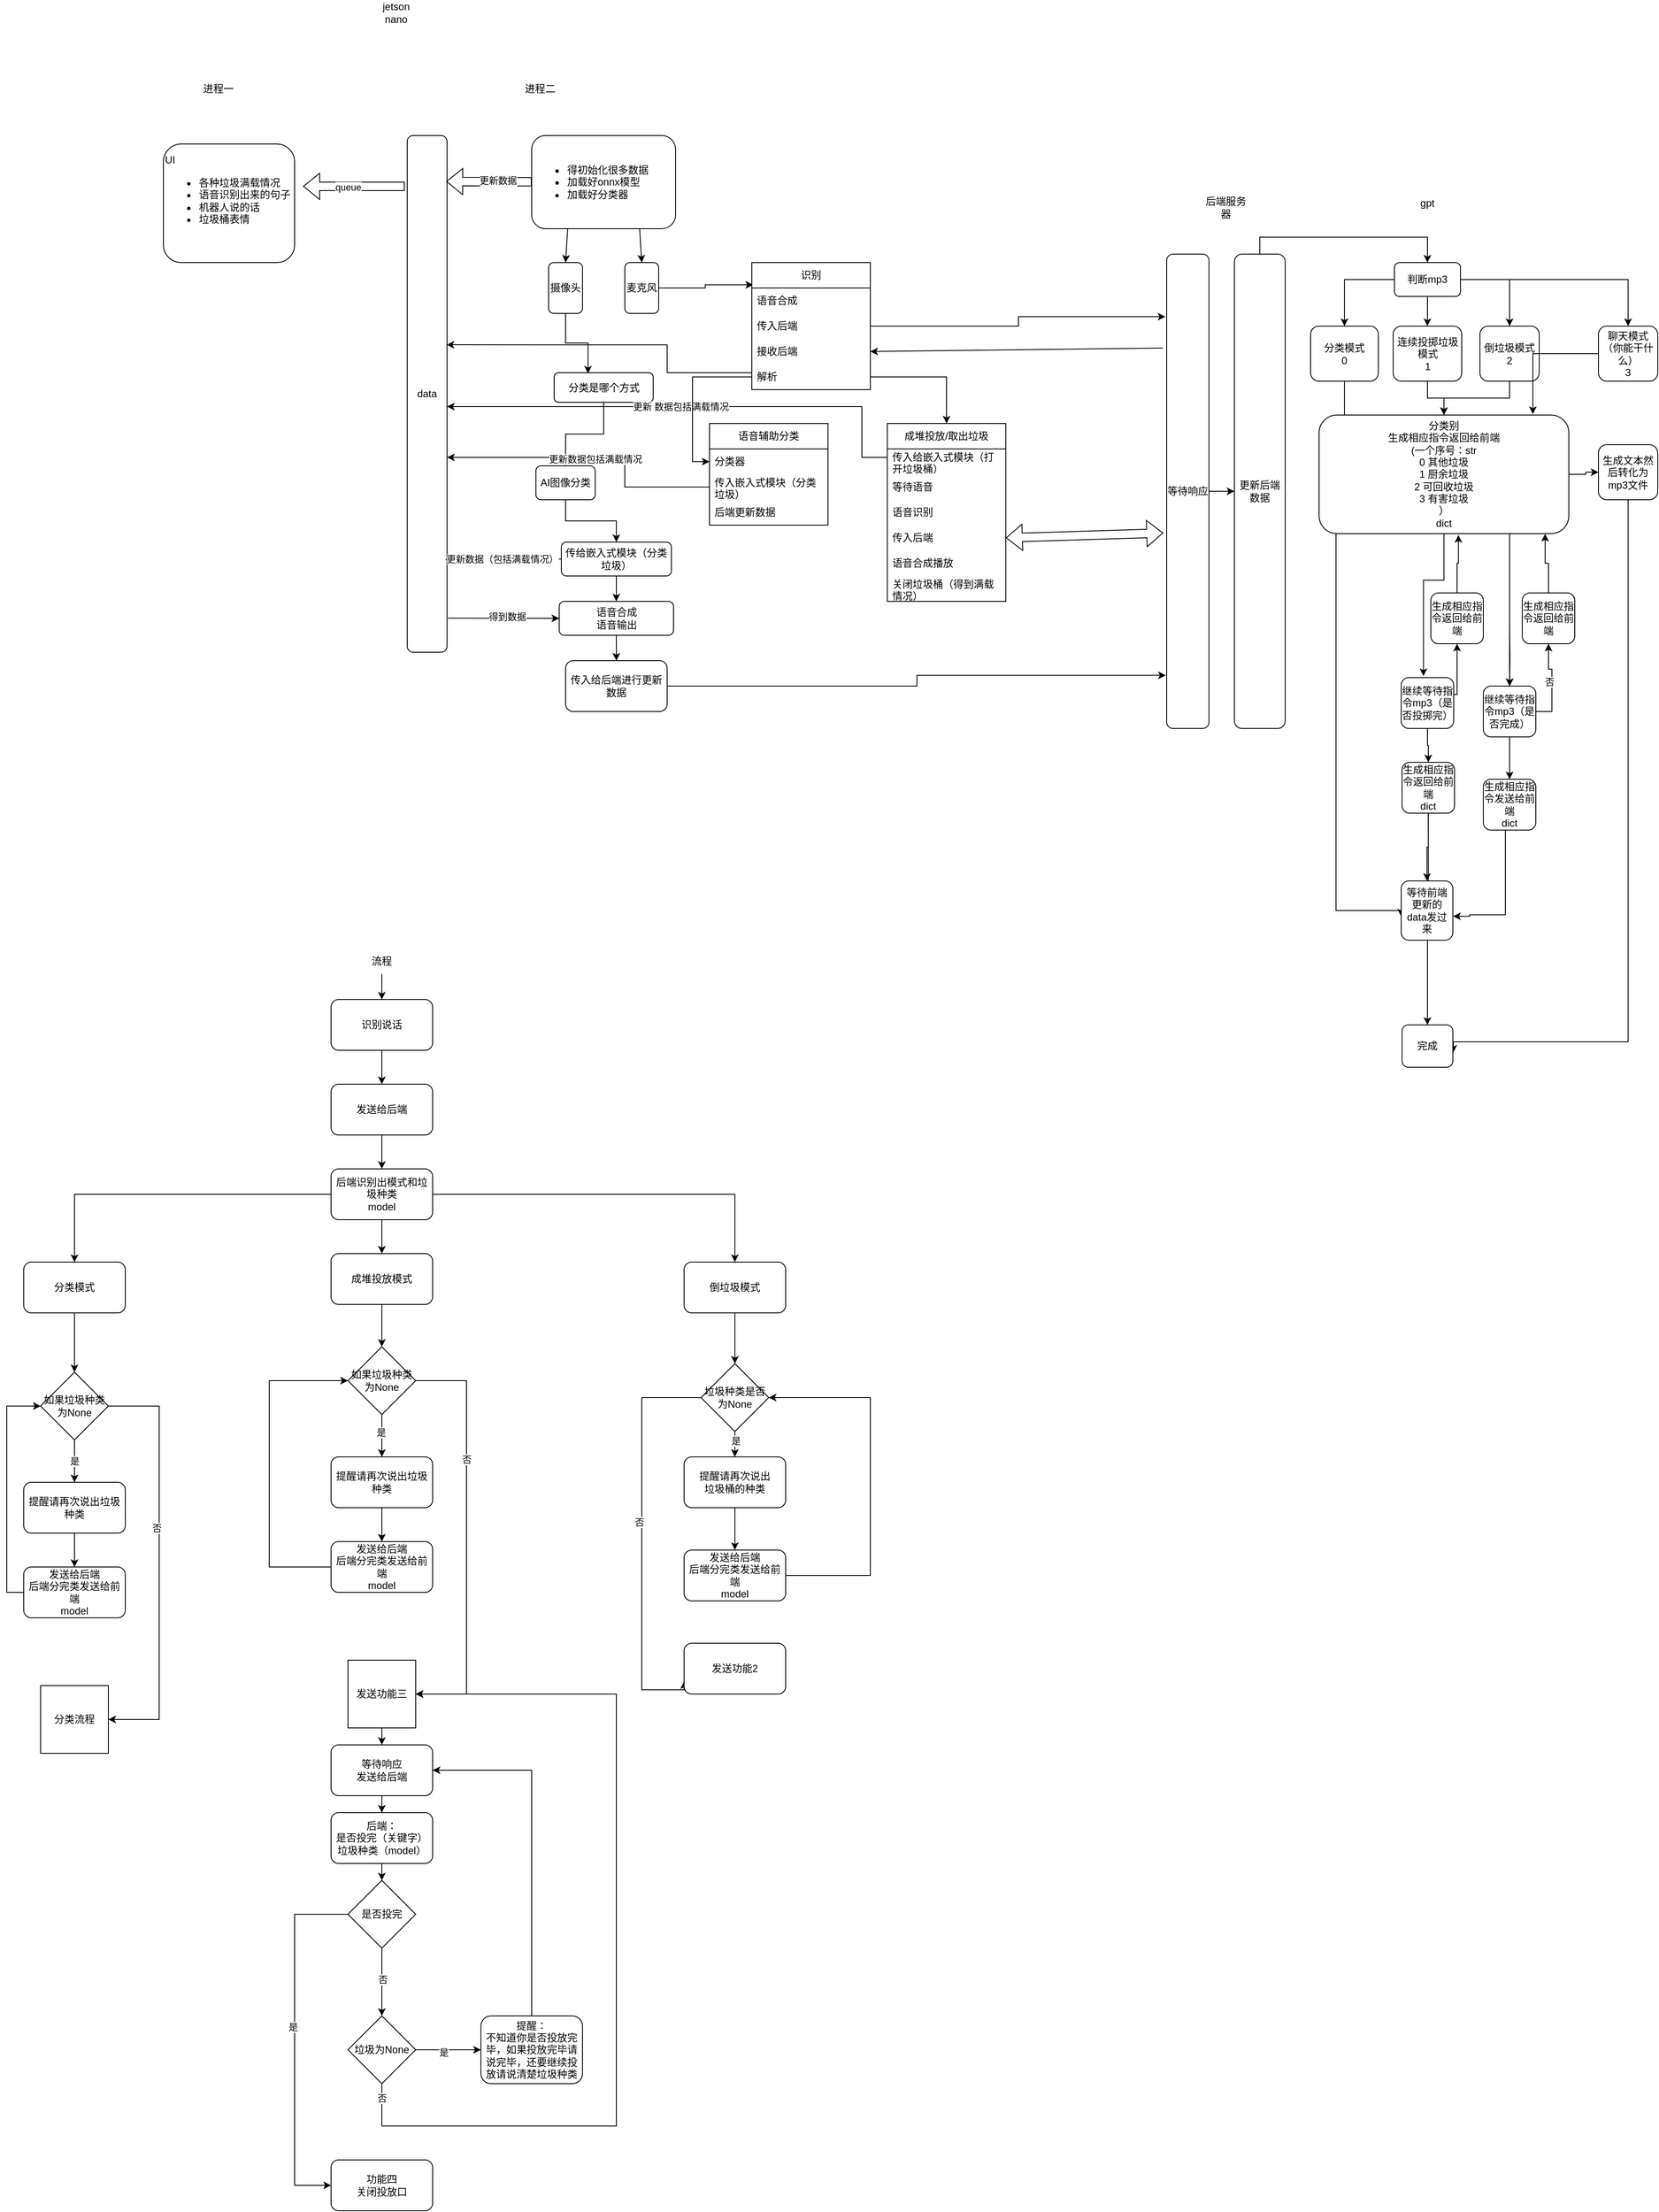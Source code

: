 <mxfile version="21.6.8" type="device">
  <diagram name="第 1 页" id="z0WRBvaNE8rKCtusDMsG">
    <mxGraphModel dx="1948" dy="621" grid="1" gridSize="10" guides="1" tooltips="1" connect="1" arrows="1" fold="1" page="1" pageScale="1" pageWidth="826" pageHeight="1169" math="0" shadow="0">
      <root>
        <mxCell id="0" />
        <mxCell id="1" parent="0" />
        <mxCell id="U0wpTFLzLkp5TlnTxOQX-3" value="进程一" style="text;html=1;strokeColor=none;fillColor=none;align=center;verticalAlign=middle;whiteSpace=wrap;rounded=0;" parent="1" vertex="1">
          <mxGeometry x="140" y="180" width="60" height="30" as="geometry" />
        </mxCell>
        <mxCell id="U0wpTFLzLkp5TlnTxOQX-4" value="进程二" style="text;html=1;strokeColor=none;fillColor=none;align=center;verticalAlign=middle;whiteSpace=wrap;rounded=0;" parent="1" vertex="1">
          <mxGeometry x="520" y="180" width="60" height="30" as="geometry" />
        </mxCell>
        <mxCell id="U0wpTFLzLkp5TlnTxOQX-5" value="UI&lt;br&gt;&lt;ul&gt;&lt;li&gt;各种垃圾满载情况&lt;/li&gt;&lt;li&gt;语音识别出来的句子&lt;/li&gt;&lt;li&gt;机器人说的话&amp;nbsp;&amp;nbsp;&lt;/li&gt;&lt;li&gt;垃圾桶表情&lt;/li&gt;&lt;/ul&gt;&lt;table&gt;&lt;tbody&gt;&lt;tr&gt;&lt;td&gt;&lt;br&gt;&lt;/td&gt;&lt;td&gt;&lt;br&gt;&lt;/td&gt;&lt;/tr&gt;&lt;/tbody&gt;&lt;/table&gt;" style="rounded=1;whiteSpace=wrap;html=1;align=left;" parent="1" vertex="1">
          <mxGeometry x="105" y="260" width="155" height="140" as="geometry" />
        </mxCell>
        <mxCell id="U0wpTFLzLkp5TlnTxOQX-7" value="" style="shape=flexArrow;endArrow=classic;html=1;rounded=0;" parent="1" edge="1">
          <mxGeometry width="50" height="50" relative="1" as="geometry">
            <mxPoint x="390" y="310" as="sourcePoint" />
            <mxPoint x="270" y="310" as="targetPoint" />
          </mxGeometry>
        </mxCell>
        <mxCell id="U0wpTFLzLkp5TlnTxOQX-8" value="queue" style="edgeLabel;html=1;align=center;verticalAlign=middle;resizable=0;points=[];" parent="U0wpTFLzLkp5TlnTxOQX-7" vertex="1" connectable="0">
          <mxGeometry x="0.117" y="1" relative="1" as="geometry">
            <mxPoint as="offset" />
          </mxGeometry>
        </mxCell>
        <mxCell id="U0wpTFLzLkp5TlnTxOQX-64" style="edgeStyle=orthogonalEdgeStyle;rounded=0;orthogonalLoop=1;jettySize=auto;html=1;entryX=0.342;entryY=0.029;entryDx=0;entryDy=0;entryPerimeter=0;" parent="1" source="U0wpTFLzLkp5TlnTxOQX-9" target="U0wpTFLzLkp5TlnTxOQX-63" edge="1">
          <mxGeometry relative="1" as="geometry" />
        </mxCell>
        <mxCell id="U0wpTFLzLkp5TlnTxOQX-9" value="摄像头" style="rounded=1;whiteSpace=wrap;html=1;" parent="1" vertex="1">
          <mxGeometry x="560" y="400" width="40" height="60" as="geometry" />
        </mxCell>
        <mxCell id="U0wpTFLzLkp5TlnTxOQX-46" style="edgeStyle=orthogonalEdgeStyle;rounded=0;orthogonalLoop=1;jettySize=auto;html=1;entryX=0.011;entryY=0.175;entryDx=0;entryDy=0;entryPerimeter=0;" parent="1" source="U0wpTFLzLkp5TlnTxOQX-10" target="U0wpTFLzLkp5TlnTxOQX-50" edge="1">
          <mxGeometry relative="1" as="geometry">
            <mxPoint x="800" y="417.5" as="targetPoint" />
          </mxGeometry>
        </mxCell>
        <mxCell id="U0wpTFLzLkp5TlnTxOQX-10" value="麦克风" style="rounded=1;whiteSpace=wrap;html=1;" parent="1" vertex="1">
          <mxGeometry x="650" y="400" width="40" height="60" as="geometry" />
        </mxCell>
        <mxCell id="U0wpTFLzLkp5TlnTxOQX-11" value="jetson nano" style="text;html=1;strokeColor=none;fillColor=none;align=center;verticalAlign=middle;whiteSpace=wrap;rounded=0;" parent="1" vertex="1">
          <mxGeometry x="350" y="90" width="60" height="30" as="geometry" />
        </mxCell>
        <mxCell id="U0wpTFLzLkp5TlnTxOQX-12" value="&lt;ul&gt;&lt;li&gt;得初始化很多数据&lt;/li&gt;&lt;li&gt;加载好onnx模型&lt;/li&gt;&lt;li style=&quot;&quot;&gt;加载好分类器&lt;/li&gt;&lt;/ul&gt;" style="rounded=1;whiteSpace=wrap;html=1;align=left;" parent="1" vertex="1">
          <mxGeometry x="540" y="250" width="170" height="110" as="geometry" />
        </mxCell>
        <mxCell id="U0wpTFLzLkp5TlnTxOQX-22" style="edgeStyle=orthogonalEdgeStyle;rounded=0;orthogonalLoop=1;jettySize=auto;html=1;entryX=0.5;entryY=0;entryDx=0;entryDy=0;" parent="1" source="U0wpTFLzLkp5TlnTxOQX-13" target="U0wpTFLzLkp5TlnTxOQX-16" edge="1">
          <mxGeometry relative="1" as="geometry" />
        </mxCell>
        <mxCell id="U0wpTFLzLkp5TlnTxOQX-13" value="AI图像分类" style="rounded=1;whiteSpace=wrap;html=1;" parent="1" vertex="1">
          <mxGeometry x="545" y="640" width="70" height="40" as="geometry" />
        </mxCell>
        <mxCell id="U0wpTFLzLkp5TlnTxOQX-14" value="data" style="rounded=1;whiteSpace=wrap;html=1;" parent="1" vertex="1">
          <mxGeometry x="393" y="250" width="47" height="610" as="geometry" />
        </mxCell>
        <mxCell id="U0wpTFLzLkp5TlnTxOQX-24" style="edgeStyle=orthogonalEdgeStyle;rounded=0;orthogonalLoop=1;jettySize=auto;html=1;" parent="1" source="U0wpTFLzLkp5TlnTxOQX-16" target="U0wpTFLzLkp5TlnTxOQX-17" edge="1">
          <mxGeometry relative="1" as="geometry" />
        </mxCell>
        <mxCell id="U0wpTFLzLkp5TlnTxOQX-30" style="edgeStyle=orthogonalEdgeStyle;rounded=0;orthogonalLoop=1;jettySize=auto;html=1;entryX=0.957;entryY=0.821;entryDx=0;entryDy=0;entryPerimeter=0;" parent="1" source="U0wpTFLzLkp5TlnTxOQX-16" target="U0wpTFLzLkp5TlnTxOQX-14" edge="1">
          <mxGeometry relative="1" as="geometry" />
        </mxCell>
        <mxCell id="U0wpTFLzLkp5TlnTxOQX-36" value="更新数据（包括满载情况）" style="edgeLabel;html=1;align=center;verticalAlign=middle;resizable=0;points=[];" parent="U0wpTFLzLkp5TlnTxOQX-30" vertex="1" connectable="0">
          <mxGeometry x="-0.021" y="-2" relative="1" as="geometry">
            <mxPoint x="-1" as="offset" />
          </mxGeometry>
        </mxCell>
        <mxCell id="U0wpTFLzLkp5TlnTxOQX-16" value="传给嵌入式模块（分类垃圾）" style="rounded=1;whiteSpace=wrap;html=1;" parent="1" vertex="1">
          <mxGeometry x="575" y="730" width="130" height="40" as="geometry" />
        </mxCell>
        <mxCell id="U0wpTFLzLkp5TlnTxOQX-25" style="edgeStyle=orthogonalEdgeStyle;rounded=0;orthogonalLoop=1;jettySize=auto;html=1;" parent="1" source="U0wpTFLzLkp5TlnTxOQX-17" target="U0wpTFLzLkp5TlnTxOQX-18" edge="1">
          <mxGeometry relative="1" as="geometry" />
        </mxCell>
        <mxCell id="U0wpTFLzLkp5TlnTxOQX-17" value="语音合成&lt;br&gt;语音输出" style="rounded=1;whiteSpace=wrap;html=1;" parent="1" vertex="1">
          <mxGeometry x="572.5" y="800" width="135" height="40" as="geometry" />
        </mxCell>
        <mxCell id="U0wpTFLzLkp5TlnTxOQX-68" style="edgeStyle=orthogonalEdgeStyle;rounded=0;orthogonalLoop=1;jettySize=auto;html=1;entryX=-0.02;entryY=0.888;entryDx=0;entryDy=0;entryPerimeter=0;" parent="1" source="U0wpTFLzLkp5TlnTxOQX-18" target="U0wpTFLzLkp5TlnTxOQX-27" edge="1">
          <mxGeometry relative="1" as="geometry">
            <mxPoint x="1110" y="890" as="targetPoint" />
          </mxGeometry>
        </mxCell>
        <mxCell id="U0wpTFLzLkp5TlnTxOQX-18" value="传入给后端进行更新数据" style="rounded=1;whiteSpace=wrap;html=1;" parent="1" vertex="1">
          <mxGeometry x="580" y="870" width="120" height="60" as="geometry" />
        </mxCell>
        <mxCell id="U0wpTFLzLkp5TlnTxOQX-19" value="" style="endArrow=classic;html=1;rounded=0;exitX=0.25;exitY=1;exitDx=0;exitDy=0;entryX=0.5;entryY=0;entryDx=0;entryDy=0;" parent="1" source="U0wpTFLzLkp5TlnTxOQX-12" target="U0wpTFLzLkp5TlnTxOQX-9" edge="1">
          <mxGeometry width="50" height="50" relative="1" as="geometry">
            <mxPoint x="550" y="420" as="sourcePoint" />
            <mxPoint x="600" y="370" as="targetPoint" />
          </mxGeometry>
        </mxCell>
        <mxCell id="U0wpTFLzLkp5TlnTxOQX-20" value="" style="endArrow=classic;html=1;rounded=0;exitX=0.75;exitY=1;exitDx=0;exitDy=0;entryX=0.5;entryY=0;entryDx=0;entryDy=0;" parent="1" source="U0wpTFLzLkp5TlnTxOQX-12" target="U0wpTFLzLkp5TlnTxOQX-10" edge="1">
          <mxGeometry width="50" height="50" relative="1" as="geometry">
            <mxPoint x="660" y="410" as="sourcePoint" />
            <mxPoint x="710" y="360" as="targetPoint" />
          </mxGeometry>
        </mxCell>
        <mxCell id="U0wpTFLzLkp5TlnTxOQX-106" style="edgeStyle=orthogonalEdgeStyle;rounded=0;orthogonalLoop=1;jettySize=auto;html=1;entryX=0;entryY=0.5;entryDx=0;entryDy=0;" parent="1" source="U0wpTFLzLkp5TlnTxOQX-27" target="U0wpTFLzLkp5TlnTxOQX-94" edge="1">
          <mxGeometry relative="1" as="geometry" />
        </mxCell>
        <mxCell id="U0wpTFLzLkp5TlnTxOQX-27" value="等待响应" style="rounded=1;whiteSpace=wrap;html=1;" parent="1" vertex="1">
          <mxGeometry x="1290" y="390" width="50" height="560" as="geometry" />
        </mxCell>
        <mxCell id="U0wpTFLzLkp5TlnTxOQX-32" value="" style="endArrow=classic;html=1;rounded=0;exitX=1.021;exitY=0.934;exitDx=0;exitDy=0;exitPerimeter=0;entryX=0;entryY=0.5;entryDx=0;entryDy=0;" parent="1" source="U0wpTFLzLkp5TlnTxOQX-14" target="U0wpTFLzLkp5TlnTxOQX-17" edge="1">
          <mxGeometry width="50" height="50" relative="1" as="geometry">
            <mxPoint x="500" y="860" as="sourcePoint" />
            <mxPoint x="550" y="810" as="targetPoint" />
          </mxGeometry>
        </mxCell>
        <mxCell id="U0wpTFLzLkp5TlnTxOQX-37" value="得到数据" style="edgeLabel;html=1;align=center;verticalAlign=middle;resizable=0;points=[];" parent="U0wpTFLzLkp5TlnTxOQX-32" vertex="1" connectable="0">
          <mxGeometry x="0.065" y="2" relative="1" as="geometry">
            <mxPoint as="offset" />
          </mxGeometry>
        </mxCell>
        <mxCell id="U0wpTFLzLkp5TlnTxOQX-34" value="" style="shape=flexArrow;endArrow=classic;html=1;rounded=0;entryX=0.979;entryY=0.089;entryDx=0;entryDy=0;entryPerimeter=0;" parent="1" source="U0wpTFLzLkp5TlnTxOQX-12" target="U0wpTFLzLkp5TlnTxOQX-14" edge="1">
          <mxGeometry width="50" height="50" relative="1" as="geometry">
            <mxPoint x="500" y="330" as="sourcePoint" />
            <mxPoint x="550" y="280" as="targetPoint" />
          </mxGeometry>
        </mxCell>
        <mxCell id="U0wpTFLzLkp5TlnTxOQX-35" value="更新数据" style="edgeLabel;html=1;align=center;verticalAlign=middle;resizable=0;points=[];" parent="U0wpTFLzLkp5TlnTxOQX-34" vertex="1" connectable="0">
          <mxGeometry x="-0.208" y="-2" relative="1" as="geometry">
            <mxPoint as="offset" />
          </mxGeometry>
        </mxCell>
        <mxCell id="U0wpTFLzLkp5TlnTxOQX-50" value="识别" style="swimlane;fontStyle=0;childLayout=stackLayout;horizontal=1;startSize=30;horizontalStack=0;resizeParent=1;resizeParentMax=0;resizeLast=0;collapsible=1;marginBottom=0;whiteSpace=wrap;html=1;" parent="1" vertex="1">
          <mxGeometry x="800" y="400" width="140" height="150" as="geometry">
            <mxRectangle x="810" y="400" width="60" height="30" as="alternateBounds" />
          </mxGeometry>
        </mxCell>
        <mxCell id="U0wpTFLzLkp5TlnTxOQX-51" value="语音合成" style="text;strokeColor=none;fillColor=none;align=left;verticalAlign=middle;spacingLeft=4;spacingRight=4;overflow=hidden;points=[[0,0.5],[1,0.5]];portConstraint=eastwest;rotatable=0;whiteSpace=wrap;html=1;" parent="U0wpTFLzLkp5TlnTxOQX-50" vertex="1">
          <mxGeometry y="30" width="140" height="30" as="geometry" />
        </mxCell>
        <mxCell id="U0wpTFLzLkp5TlnTxOQX-52" value="传入后端" style="text;strokeColor=none;fillColor=none;align=left;verticalAlign=middle;spacingLeft=4;spacingRight=4;overflow=hidden;points=[[0,0.5],[1,0.5]];portConstraint=eastwest;rotatable=0;whiteSpace=wrap;html=1;" parent="U0wpTFLzLkp5TlnTxOQX-50" vertex="1">
          <mxGeometry y="60" width="140" height="30" as="geometry" />
        </mxCell>
        <mxCell id="U0wpTFLzLkp5TlnTxOQX-58" value="接收后端" style="text;strokeColor=none;fillColor=none;align=left;verticalAlign=middle;spacingLeft=4;spacingRight=4;overflow=hidden;points=[[0,0.5],[1,0.5]];portConstraint=eastwest;rotatable=0;whiteSpace=wrap;html=1;" parent="U0wpTFLzLkp5TlnTxOQX-50" vertex="1">
          <mxGeometry y="90" width="140" height="30" as="geometry" />
        </mxCell>
        <mxCell id="U0wpTFLzLkp5TlnTxOQX-62" value="解析" style="text;strokeColor=none;fillColor=none;align=left;verticalAlign=middle;spacingLeft=4;spacingRight=4;overflow=hidden;points=[[0,0.5],[1,0.5]];portConstraint=eastwest;rotatable=0;whiteSpace=wrap;html=1;" parent="U0wpTFLzLkp5TlnTxOQX-50" vertex="1">
          <mxGeometry y="120" width="140" height="30" as="geometry" />
        </mxCell>
        <mxCell id="U0wpTFLzLkp5TlnTxOQX-65" style="edgeStyle=orthogonalEdgeStyle;rounded=0;orthogonalLoop=1;jettySize=auto;html=1;entryX=0.5;entryY=0;entryDx=0;entryDy=0;" parent="1" source="U0wpTFLzLkp5TlnTxOQX-63" target="U0wpTFLzLkp5TlnTxOQX-13" edge="1">
          <mxGeometry relative="1" as="geometry" />
        </mxCell>
        <mxCell id="U0wpTFLzLkp5TlnTxOQX-63" value="分类是哪个方式" style="rounded=1;whiteSpace=wrap;html=1;" parent="1" vertex="1">
          <mxGeometry x="566.5" y="530" width="117" height="35" as="geometry" />
        </mxCell>
        <mxCell id="U0wpTFLzLkp5TlnTxOQX-67" value="后端服务器" style="text;html=1;strokeColor=none;fillColor=none;align=center;verticalAlign=middle;whiteSpace=wrap;rounded=0;" parent="1" vertex="1">
          <mxGeometry x="1330" y="320" width="60" height="30" as="geometry" />
        </mxCell>
        <mxCell id="U0wpTFLzLkp5TlnTxOQX-69" style="edgeStyle=orthogonalEdgeStyle;rounded=0;orthogonalLoop=1;jettySize=auto;html=1;entryX=-0.03;entryY=0.132;entryDx=0;entryDy=0;entryPerimeter=0;" parent="1" source="U0wpTFLzLkp5TlnTxOQX-52" target="U0wpTFLzLkp5TlnTxOQX-27" edge="1">
          <mxGeometry relative="1" as="geometry" />
        </mxCell>
        <mxCell id="U0wpTFLzLkp5TlnTxOQX-70" value="" style="endArrow=classic;html=1;rounded=0;entryX=1;entryY=0.5;entryDx=0;entryDy=0;exitX=-0.09;exitY=0.198;exitDx=0;exitDy=0;exitPerimeter=0;" parent="1" source="U0wpTFLzLkp5TlnTxOQX-27" target="U0wpTFLzLkp5TlnTxOQX-58" edge="1">
          <mxGeometry width="50" height="50" relative="1" as="geometry">
            <mxPoint x="1170" y="550" as="sourcePoint" />
            <mxPoint x="1220" y="500" as="targetPoint" />
          </mxGeometry>
        </mxCell>
        <mxCell id="U0wpTFLzLkp5TlnTxOQX-71" style="edgeStyle=orthogonalEdgeStyle;rounded=0;orthogonalLoop=1;jettySize=auto;html=1;entryX=0.989;entryY=0.405;entryDx=0;entryDy=0;entryPerimeter=0;" parent="1" source="U0wpTFLzLkp5TlnTxOQX-62" target="U0wpTFLzLkp5TlnTxOQX-14" edge="1">
          <mxGeometry relative="1" as="geometry">
            <Array as="points">
              <mxPoint x="700" y="530" />
              <mxPoint x="700" y="497" />
            </Array>
          </mxGeometry>
        </mxCell>
        <mxCell id="U0wpTFLzLkp5TlnTxOQX-74" value="语音辅助分类" style="swimlane;fontStyle=0;childLayout=stackLayout;horizontal=1;startSize=30;horizontalStack=0;resizeParent=1;resizeParentMax=0;resizeLast=0;collapsible=1;marginBottom=0;whiteSpace=wrap;html=1;" parent="1" vertex="1">
          <mxGeometry x="750" y="590" width="140" height="120" as="geometry" />
        </mxCell>
        <mxCell id="U0wpTFLzLkp5TlnTxOQX-75" value="分类器" style="text;strokeColor=none;fillColor=none;align=left;verticalAlign=middle;spacingLeft=4;spacingRight=4;overflow=hidden;points=[[0,0.5],[1,0.5]];portConstraint=eastwest;rotatable=0;whiteSpace=wrap;html=1;" parent="U0wpTFLzLkp5TlnTxOQX-74" vertex="1">
          <mxGeometry y="30" width="140" height="30" as="geometry" />
        </mxCell>
        <mxCell id="U0wpTFLzLkp5TlnTxOQX-76" value="传入嵌入式模块（分类垃圾）" style="text;strokeColor=none;fillColor=none;align=left;verticalAlign=middle;spacingLeft=4;spacingRight=4;overflow=hidden;points=[[0,0.5],[1,0.5]];portConstraint=eastwest;rotatable=0;whiteSpace=wrap;html=1;" parent="U0wpTFLzLkp5TlnTxOQX-74" vertex="1">
          <mxGeometry y="60" width="140" height="30" as="geometry" />
        </mxCell>
        <mxCell id="U0wpTFLzLkp5TlnTxOQX-77" value="后端更新数据" style="text;strokeColor=none;fillColor=none;align=left;verticalAlign=middle;spacingLeft=4;spacingRight=4;overflow=hidden;points=[[0,0.5],[1,0.5]];portConstraint=eastwest;rotatable=0;whiteSpace=wrap;html=1;" parent="U0wpTFLzLkp5TlnTxOQX-74" vertex="1">
          <mxGeometry y="90" width="140" height="30" as="geometry" />
        </mxCell>
        <mxCell id="U0wpTFLzLkp5TlnTxOQX-78" value="成堆投放/取出垃圾" style="swimlane;fontStyle=0;childLayout=stackLayout;horizontal=1;startSize=30;horizontalStack=0;resizeParent=1;resizeParentMax=0;resizeLast=0;collapsible=1;marginBottom=0;whiteSpace=wrap;html=1;" parent="1" vertex="1">
          <mxGeometry x="960" y="590" width="140" height="210" as="geometry" />
        </mxCell>
        <mxCell id="U0wpTFLzLkp5TlnTxOQX-79" value="传入给嵌入式模块（打开垃圾桶）" style="text;strokeColor=none;fillColor=none;align=left;verticalAlign=middle;spacingLeft=4;spacingRight=4;overflow=hidden;points=[[0,0.5],[1,0.5]];portConstraint=eastwest;rotatable=0;whiteSpace=wrap;html=1;" parent="U0wpTFLzLkp5TlnTxOQX-78" vertex="1">
          <mxGeometry y="30" width="140" height="30" as="geometry" />
        </mxCell>
        <mxCell id="U0wpTFLzLkp5TlnTxOQX-80" value="等待语音" style="text;strokeColor=none;fillColor=none;align=left;verticalAlign=middle;spacingLeft=4;spacingRight=4;overflow=hidden;points=[[0,0.5],[1,0.5]];portConstraint=eastwest;rotatable=0;whiteSpace=wrap;html=1;" parent="U0wpTFLzLkp5TlnTxOQX-78" vertex="1">
          <mxGeometry y="60" width="140" height="30" as="geometry" />
        </mxCell>
        <mxCell id="U0wpTFLzLkp5TlnTxOQX-88" value="语音识别" style="text;strokeColor=none;fillColor=none;align=left;verticalAlign=middle;spacingLeft=4;spacingRight=4;overflow=hidden;points=[[0,0.5],[1,0.5]];portConstraint=eastwest;rotatable=0;whiteSpace=wrap;html=1;" parent="U0wpTFLzLkp5TlnTxOQX-78" vertex="1">
          <mxGeometry y="90" width="140" height="30" as="geometry" />
        </mxCell>
        <mxCell id="U0wpTFLzLkp5TlnTxOQX-89" value="传入后端" style="text;strokeColor=none;fillColor=none;align=left;verticalAlign=middle;spacingLeft=4;spacingRight=4;overflow=hidden;points=[[0,0.5],[1,0.5]];portConstraint=eastwest;rotatable=0;whiteSpace=wrap;html=1;" parent="U0wpTFLzLkp5TlnTxOQX-78" vertex="1">
          <mxGeometry y="120" width="140" height="30" as="geometry" />
        </mxCell>
        <mxCell id="U0wpTFLzLkp5TlnTxOQX-91" value="语音合成播放" style="text;strokeColor=none;fillColor=none;align=left;verticalAlign=middle;spacingLeft=4;spacingRight=4;overflow=hidden;points=[[0,0.5],[1,0.5]];portConstraint=eastwest;rotatable=0;whiteSpace=wrap;html=1;" parent="U0wpTFLzLkp5TlnTxOQX-78" vertex="1">
          <mxGeometry y="150" width="140" height="30" as="geometry" />
        </mxCell>
        <mxCell id="U0wpTFLzLkp5TlnTxOQX-93" value="关闭垃圾桶（得到满载情况）" style="text;strokeColor=none;fillColor=none;align=left;verticalAlign=middle;spacingLeft=4;spacingRight=4;overflow=hidden;points=[[0,0.5],[1,0.5]];portConstraint=eastwest;rotatable=0;whiteSpace=wrap;html=1;" parent="U0wpTFLzLkp5TlnTxOQX-78" vertex="1">
          <mxGeometry y="180" width="140" height="30" as="geometry" />
        </mxCell>
        <mxCell id="U0wpTFLzLkp5TlnTxOQX-82" style="edgeStyle=orthogonalEdgeStyle;rounded=0;orthogonalLoop=1;jettySize=auto;html=1;entryX=1;entryY=0.623;entryDx=0;entryDy=0;entryPerimeter=0;" parent="1" source="U0wpTFLzLkp5TlnTxOQX-76" target="U0wpTFLzLkp5TlnTxOQX-14" edge="1">
          <mxGeometry relative="1" as="geometry">
            <Array as="points">
              <mxPoint x="650" y="665" />
              <mxPoint x="650" y="630" />
            </Array>
          </mxGeometry>
        </mxCell>
        <mxCell id="U0wpTFLzLkp5TlnTxOQX-83" value="更新数据包括满载情况" style="edgeLabel;html=1;align=center;verticalAlign=middle;resizable=0;points=[];" parent="U0wpTFLzLkp5TlnTxOQX-82" vertex="1" connectable="0">
          <mxGeometry x="-0.015" y="2" relative="1" as="geometry">
            <mxPoint as="offset" />
          </mxGeometry>
        </mxCell>
        <mxCell id="U0wpTFLzLkp5TlnTxOQX-85" style="edgeStyle=orthogonalEdgeStyle;rounded=0;orthogonalLoop=1;jettySize=auto;html=1;entryX=1;entryY=0.557;entryDx=0;entryDy=0;entryPerimeter=0;exitX=0;exitY=0.5;exitDx=0;exitDy=0;" parent="1" source="U0wpTFLzLkp5TlnTxOQX-79" edge="1">
          <mxGeometry relative="1" as="geometry">
            <mxPoint x="960" y="615.23" as="sourcePoint" />
            <mxPoint x="440" y="570" as="targetPoint" />
            <Array as="points">
              <mxPoint x="960" y="630" />
              <mxPoint x="930" y="630" />
              <mxPoint x="930" y="570" />
            </Array>
          </mxGeometry>
        </mxCell>
        <mxCell id="U0wpTFLzLkp5TlnTxOQX-87" value="更新 数据包括满载情况" style="edgeLabel;html=1;align=center;verticalAlign=middle;resizable=0;points=[];" parent="U0wpTFLzLkp5TlnTxOQX-85" vertex="1" connectable="0">
          <mxGeometry x="0.056" relative="1" as="geometry">
            <mxPoint as="offset" />
          </mxGeometry>
        </mxCell>
        <mxCell id="U0wpTFLzLkp5TlnTxOQX-92" value="" style="shape=flexArrow;endArrow=classic;startArrow=classic;html=1;rounded=0;entryX=-0.08;entryY=0.588;entryDx=0;entryDy=0;entryPerimeter=0;exitX=1;exitY=0.5;exitDx=0;exitDy=0;" parent="1" source="U0wpTFLzLkp5TlnTxOQX-89" target="U0wpTFLzLkp5TlnTxOQX-27" edge="1">
          <mxGeometry width="100" height="100" relative="1" as="geometry">
            <mxPoint x="1150" y="810" as="sourcePoint" />
            <mxPoint x="1250" y="710" as="targetPoint" />
          </mxGeometry>
        </mxCell>
        <mxCell id="N9H1962vjkpmFfXOjGGF-38" style="edgeStyle=orthogonalEdgeStyle;rounded=0;orthogonalLoop=1;jettySize=auto;html=1;entryX=0.5;entryY=0;entryDx=0;entryDy=0;" parent="1" source="U0wpTFLzLkp5TlnTxOQX-94" target="N9H1962vjkpmFfXOjGGF-1" edge="1">
          <mxGeometry relative="1" as="geometry">
            <Array as="points">
              <mxPoint x="1400" y="370" />
              <mxPoint x="1598" y="370" />
            </Array>
          </mxGeometry>
        </mxCell>
        <mxCell id="U0wpTFLzLkp5TlnTxOQX-94" value="更新后端数据" style="rounded=1;whiteSpace=wrap;html=1;" parent="1" vertex="1">
          <mxGeometry x="1370" y="390" width="60" height="560" as="geometry" />
        </mxCell>
        <mxCell id="U0wpTFLzLkp5TlnTxOQX-95" style="edgeStyle=orthogonalEdgeStyle;rounded=0;orthogonalLoop=1;jettySize=auto;html=1;entryX=0;entryY=0.5;entryDx=0;entryDy=0;" parent="1" source="U0wpTFLzLkp5TlnTxOQX-62" target="U0wpTFLzLkp5TlnTxOQX-75" edge="1">
          <mxGeometry relative="1" as="geometry" />
        </mxCell>
        <mxCell id="U0wpTFLzLkp5TlnTxOQX-96" style="edgeStyle=orthogonalEdgeStyle;rounded=0;orthogonalLoop=1;jettySize=auto;html=1;entryX=0.5;entryY=0;entryDx=0;entryDy=0;" parent="1" source="U0wpTFLzLkp5TlnTxOQX-62" target="U0wpTFLzLkp5TlnTxOQX-78" edge="1">
          <mxGeometry relative="1" as="geometry" />
        </mxCell>
        <mxCell id="N9H1962vjkpmFfXOjGGF-6" style="edgeStyle=orthogonalEdgeStyle;rounded=0;orthogonalLoop=1;jettySize=auto;html=1;" parent="1" source="N9H1962vjkpmFfXOjGGF-1" target="N9H1962vjkpmFfXOjGGF-3" edge="1">
          <mxGeometry relative="1" as="geometry" />
        </mxCell>
        <mxCell id="N9H1962vjkpmFfXOjGGF-7" style="edgeStyle=orthogonalEdgeStyle;rounded=0;orthogonalLoop=1;jettySize=auto;html=1;entryX=0.5;entryY=0;entryDx=0;entryDy=0;" parent="1" source="N9H1962vjkpmFfXOjGGF-1" target="N9H1962vjkpmFfXOjGGF-4" edge="1">
          <mxGeometry relative="1" as="geometry" />
        </mxCell>
        <mxCell id="N9H1962vjkpmFfXOjGGF-8" style="edgeStyle=orthogonalEdgeStyle;rounded=0;orthogonalLoop=1;jettySize=auto;html=1;entryX=0.5;entryY=0;entryDx=0;entryDy=0;" parent="1" source="N9H1962vjkpmFfXOjGGF-1" target="N9H1962vjkpmFfXOjGGF-5" edge="1">
          <mxGeometry relative="1" as="geometry" />
        </mxCell>
        <mxCell id="N9H1962vjkpmFfXOjGGF-33" style="edgeStyle=orthogonalEdgeStyle;rounded=0;orthogonalLoop=1;jettySize=auto;html=1;entryX=0.5;entryY=0;entryDx=0;entryDy=0;" parent="1" source="N9H1962vjkpmFfXOjGGF-1" target="N9H1962vjkpmFfXOjGGF-32" edge="1">
          <mxGeometry relative="1" as="geometry" />
        </mxCell>
        <mxCell id="N9H1962vjkpmFfXOjGGF-1" value="判断mp3" style="rounded=1;whiteSpace=wrap;html=1;" parent="1" vertex="1">
          <mxGeometry x="1559" y="400" width="78" height="40" as="geometry" />
        </mxCell>
        <mxCell id="N9H1962vjkpmFfXOjGGF-2" value="gpt" style="text;html=1;strokeColor=none;fillColor=none;align=center;verticalAlign=middle;whiteSpace=wrap;rounded=0;" parent="1" vertex="1">
          <mxGeometry x="1568" y="315" width="60" height="30" as="geometry" />
        </mxCell>
        <mxCell id="N9H1962vjkpmFfXOjGGF-9" style="edgeStyle=orthogonalEdgeStyle;rounded=0;orthogonalLoop=1;jettySize=auto;html=1;" parent="1" source="N9H1962vjkpmFfXOjGGF-3" edge="1">
          <mxGeometry relative="1" as="geometry">
            <mxPoint x="1500" y="620" as="targetPoint" />
          </mxGeometry>
        </mxCell>
        <mxCell id="N9H1962vjkpmFfXOjGGF-3" value="分类模式&lt;br&gt;0" style="rounded=1;whiteSpace=wrap;html=1;" parent="1" vertex="1">
          <mxGeometry x="1460" y="475" width="80" height="65" as="geometry" />
        </mxCell>
        <mxCell id="QUGm9M66AFQhWMe6zfgv-4" style="edgeStyle=orthogonalEdgeStyle;rounded=0;orthogonalLoop=1;jettySize=auto;html=1;" parent="1" source="N9H1962vjkpmFfXOjGGF-4" target="N9H1962vjkpmFfXOjGGF-10" edge="1">
          <mxGeometry relative="1" as="geometry" />
        </mxCell>
        <mxCell id="N9H1962vjkpmFfXOjGGF-4" value="连续投掷垃圾模式&lt;br&gt;1" style="rounded=1;whiteSpace=wrap;html=1;" parent="1" vertex="1">
          <mxGeometry x="1557.5" y="475" width="81" height="65" as="geometry" />
        </mxCell>
        <mxCell id="QUGm9M66AFQhWMe6zfgv-5" style="edgeStyle=orthogonalEdgeStyle;rounded=0;orthogonalLoop=1;jettySize=auto;html=1;" parent="1" source="N9H1962vjkpmFfXOjGGF-5" target="N9H1962vjkpmFfXOjGGF-10" edge="1">
          <mxGeometry relative="1" as="geometry" />
        </mxCell>
        <mxCell id="N9H1962vjkpmFfXOjGGF-5" value="倒垃圾模式&lt;br&gt;2" style="rounded=1;whiteSpace=wrap;html=1;" parent="1" vertex="1">
          <mxGeometry x="1660" y="475" width="70" height="65" as="geometry" />
        </mxCell>
        <mxCell id="N9H1962vjkpmFfXOjGGF-41" style="edgeStyle=orthogonalEdgeStyle;rounded=0;orthogonalLoop=1;jettySize=auto;html=1;entryX=-0.002;entryY=0.598;entryDx=0;entryDy=0;entryPerimeter=0;" parent="1" source="N9H1962vjkpmFfXOjGGF-10" target="N9H1962vjkpmFfXOjGGF-16" edge="1">
          <mxGeometry relative="1" as="geometry">
            <Array as="points">
              <mxPoint x="1490" y="1165" />
              <mxPoint x="1567" y="1165" />
            </Array>
          </mxGeometry>
        </mxCell>
        <mxCell id="QUGm9M66AFQhWMe6zfgv-9" style="edgeStyle=orthogonalEdgeStyle;rounded=0;orthogonalLoop=1;jettySize=auto;html=1;entryX=0;entryY=0.5;entryDx=0;entryDy=0;" parent="1" source="N9H1962vjkpmFfXOjGGF-10" target="N9H1962vjkpmFfXOjGGF-34" edge="1">
          <mxGeometry relative="1" as="geometry" />
        </mxCell>
        <mxCell id="QUGm9M66AFQhWMe6zfgv-10" style="edgeStyle=orthogonalEdgeStyle;rounded=0;orthogonalLoop=1;jettySize=auto;html=1;entryX=0.424;entryY=-0.031;entryDx=0;entryDy=0;entryPerimeter=0;" parent="1" source="N9H1962vjkpmFfXOjGGF-10" target="N9H1962vjkpmFfXOjGGF-17" edge="1">
          <mxGeometry relative="1" as="geometry">
            <mxPoint x="1617.5" y="830" as="targetPoint" />
            <Array as="points">
              <mxPoint x="1618" y="775" />
              <mxPoint x="1593" y="775" />
            </Array>
          </mxGeometry>
        </mxCell>
        <mxCell id="QUGm9M66AFQhWMe6zfgv-14" style="edgeStyle=orthogonalEdgeStyle;rounded=0;orthogonalLoop=1;jettySize=auto;html=1;" parent="1" source="N9H1962vjkpmFfXOjGGF-10" target="N9H1962vjkpmFfXOjGGF-25" edge="1">
          <mxGeometry relative="1" as="geometry">
            <Array as="points">
              <mxPoint x="1695" y="760" />
              <mxPoint x="1695" y="760" />
            </Array>
          </mxGeometry>
        </mxCell>
        <mxCell id="N9H1962vjkpmFfXOjGGF-10" value="分类别&lt;br&gt;生成相应指令返回给前端&lt;br&gt;(一个序号：str&lt;br&gt;0 其他垃圾&lt;br&gt;1 厨余垃圾&lt;br&gt;2 可回收垃圾&lt;br&gt;3 有害垃圾&lt;br&gt;）&lt;br&gt;dict" style="rounded=1;whiteSpace=wrap;html=1;" parent="1" vertex="1">
          <mxGeometry x="1470" y="580" width="295" height="140" as="geometry" />
        </mxCell>
        <mxCell id="N9H1962vjkpmFfXOjGGF-26" style="edgeStyle=orthogonalEdgeStyle;rounded=0;orthogonalLoop=1;jettySize=auto;html=1;" parent="1" target="N9H1962vjkpmFfXOjGGF-25" edge="1">
          <mxGeometry relative="1" as="geometry">
            <mxPoint x="1695" y="830" as="sourcePoint" />
          </mxGeometry>
        </mxCell>
        <mxCell id="N9H1962vjkpmFfXOjGGF-42" style="edgeStyle=orthogonalEdgeStyle;rounded=0;orthogonalLoop=1;jettySize=auto;html=1;entryX=0.5;entryY=0;entryDx=0;entryDy=0;" parent="1" target="N9H1962vjkpmFfXOjGGF-43" edge="1">
          <mxGeometry relative="1" as="geometry">
            <mxPoint x="1598.68" y="1080" as="targetPoint" />
            <mxPoint x="1598.68" y="990" as="sourcePoint" />
          </mxGeometry>
        </mxCell>
        <mxCell id="N9H1962vjkpmFfXOjGGF-16" value="等待前端更新的data发过来" style="rounded=1;whiteSpace=wrap;html=1;" parent="1" vertex="1">
          <mxGeometry x="1567" y="1130" width="61" height="70" as="geometry" />
        </mxCell>
        <mxCell id="N9H1962vjkpmFfXOjGGF-22" style="edgeStyle=orthogonalEdgeStyle;rounded=0;orthogonalLoop=1;jettySize=auto;html=1;entryX=0.5;entryY=0;entryDx=0;entryDy=0;" parent="1" source="N9H1962vjkpmFfXOjGGF-17" target="N9H1962vjkpmFfXOjGGF-21" edge="1">
          <mxGeometry relative="1" as="geometry" />
        </mxCell>
        <mxCell id="QUGm9M66AFQhWMe6zfgv-12" style="edgeStyle=orthogonalEdgeStyle;rounded=0;orthogonalLoop=1;jettySize=auto;html=1;entryX=0.5;entryY=1;entryDx=0;entryDy=0;" parent="1" source="N9H1962vjkpmFfXOjGGF-17" target="QUGm9M66AFQhWMe6zfgv-11" edge="1">
          <mxGeometry relative="1" as="geometry">
            <Array as="points">
              <mxPoint x="1633" y="910" />
            </Array>
          </mxGeometry>
        </mxCell>
        <mxCell id="N9H1962vjkpmFfXOjGGF-17" value="继续等待指令mp3（是否投掷完）" style="rounded=1;whiteSpace=wrap;html=1;" parent="1" vertex="1">
          <mxGeometry x="1567" y="890" width="62" height="60" as="geometry" />
        </mxCell>
        <mxCell id="N9H1962vjkpmFfXOjGGF-23" style="edgeStyle=orthogonalEdgeStyle;rounded=0;orthogonalLoop=1;jettySize=auto;html=1;" parent="1" source="N9H1962vjkpmFfXOjGGF-21" target="N9H1962vjkpmFfXOjGGF-16" edge="1">
          <mxGeometry relative="1" as="geometry" />
        </mxCell>
        <mxCell id="N9H1962vjkpmFfXOjGGF-21" value="生成相应指令返回给前端&lt;br&gt;dict" style="rounded=1;whiteSpace=wrap;html=1;" parent="1" vertex="1">
          <mxGeometry x="1568" y="990" width="62" height="60" as="geometry" />
        </mxCell>
        <mxCell id="N9H1962vjkpmFfXOjGGF-27" style="edgeStyle=orthogonalEdgeStyle;rounded=0;orthogonalLoop=1;jettySize=auto;html=1;entryX=0.5;entryY=1;entryDx=0;entryDy=0;" parent="1" source="N9H1962vjkpmFfXOjGGF-25" target="QUGm9M66AFQhWMe6zfgv-16" edge="1">
          <mxGeometry relative="1" as="geometry">
            <Array as="points">
              <mxPoint x="1745" y="930" />
              <mxPoint x="1745" y="880" />
              <mxPoint x="1741" y="880" />
            </Array>
            <mxPoint x="1730" y="880" as="targetPoint" />
          </mxGeometry>
        </mxCell>
        <mxCell id="N9H1962vjkpmFfXOjGGF-28" value="否" style="edgeLabel;html=1;align=center;verticalAlign=middle;resizable=0;points=[];" parent="N9H1962vjkpmFfXOjGGF-27" vertex="1" connectable="0">
          <mxGeometry x="0.054" y="3" relative="1" as="geometry">
            <mxPoint as="offset" />
          </mxGeometry>
        </mxCell>
        <mxCell id="N9H1962vjkpmFfXOjGGF-30" style="edgeStyle=orthogonalEdgeStyle;rounded=0;orthogonalLoop=1;jettySize=auto;html=1;entryX=0.5;entryY=0;entryDx=0;entryDy=0;" parent="1" source="N9H1962vjkpmFfXOjGGF-25" target="N9H1962vjkpmFfXOjGGF-29" edge="1">
          <mxGeometry relative="1" as="geometry" />
        </mxCell>
        <mxCell id="N9H1962vjkpmFfXOjGGF-25" value="继续等待指令mp3（是否完成）" style="rounded=1;whiteSpace=wrap;html=1;" parent="1" vertex="1">
          <mxGeometry x="1664" y="900" width="62" height="60" as="geometry" />
        </mxCell>
        <mxCell id="QUGm9M66AFQhWMe6zfgv-15" style="edgeStyle=orthogonalEdgeStyle;rounded=0;orthogonalLoop=1;jettySize=auto;html=1;entryX=1.005;entryY=0.596;entryDx=0;entryDy=0;entryPerimeter=0;" parent="1" source="N9H1962vjkpmFfXOjGGF-29" target="N9H1962vjkpmFfXOjGGF-16" edge="1">
          <mxGeometry relative="1" as="geometry">
            <Array as="points">
              <mxPoint x="1690" y="1170" />
              <mxPoint x="1648" y="1170" />
              <mxPoint x="1648" y="1172" />
            </Array>
          </mxGeometry>
        </mxCell>
        <mxCell id="N9H1962vjkpmFfXOjGGF-29" value="生成相应指令发送给前端&lt;br&gt;dict" style="rounded=1;whiteSpace=wrap;html=1;" parent="1" vertex="1">
          <mxGeometry x="1664" y="1010" width="62" height="60" as="geometry" />
        </mxCell>
        <mxCell id="N9H1962vjkpmFfXOjGGF-35" style="edgeStyle=orthogonalEdgeStyle;rounded=0;orthogonalLoop=1;jettySize=auto;html=1;entryX=0.856;entryY=-0.008;entryDx=0;entryDy=0;entryPerimeter=0;" parent="1" source="N9H1962vjkpmFfXOjGGF-32" target="N9H1962vjkpmFfXOjGGF-10" edge="1">
          <mxGeometry relative="1" as="geometry" />
        </mxCell>
        <mxCell id="N9H1962vjkpmFfXOjGGF-32" value="聊天模式&lt;br&gt;（你能干什么）&lt;br&gt;3" style="rounded=1;whiteSpace=wrap;html=1;" parent="1" vertex="1">
          <mxGeometry x="1800" y="475" width="70" height="65" as="geometry" />
        </mxCell>
        <mxCell id="N9H1962vjkpmFfXOjGGF-44" style="edgeStyle=orthogonalEdgeStyle;rounded=0;orthogonalLoop=1;jettySize=auto;html=1;entryX=1.009;entryY=0.656;entryDx=0;entryDy=0;entryPerimeter=0;" parent="1" source="N9H1962vjkpmFfXOjGGF-34" target="N9H1962vjkpmFfXOjGGF-43" edge="1">
          <mxGeometry relative="1" as="geometry">
            <Array as="points">
              <mxPoint x="1835" y="1320" />
              <mxPoint x="1629" y="1320" />
            </Array>
          </mxGeometry>
        </mxCell>
        <mxCell id="N9H1962vjkpmFfXOjGGF-34" value="生成文本然后转化为mp3文件" style="rounded=1;whiteSpace=wrap;html=1;" parent="1" vertex="1">
          <mxGeometry x="1800" y="615" width="70" height="65" as="geometry" />
        </mxCell>
        <mxCell id="N9H1962vjkpmFfXOjGGF-43" value="完成" style="rounded=1;whiteSpace=wrap;html=1;" parent="1" vertex="1">
          <mxGeometry x="1568" y="1300" width="60" height="50" as="geometry" />
        </mxCell>
        <mxCell id="QUGm9M66AFQhWMe6zfgv-13" style="edgeStyle=orthogonalEdgeStyle;rounded=0;orthogonalLoop=1;jettySize=auto;html=1;entryX=0.558;entryY=1.012;entryDx=0;entryDy=0;entryPerimeter=0;" parent="1" source="QUGm9M66AFQhWMe6zfgv-11" target="N9H1962vjkpmFfXOjGGF-10" edge="1">
          <mxGeometry relative="1" as="geometry" />
        </mxCell>
        <mxCell id="QUGm9M66AFQhWMe6zfgv-11" value="生成相应指令返回给前端" style="rounded=1;whiteSpace=wrap;html=1;" parent="1" vertex="1">
          <mxGeometry x="1602" y="790" width="62" height="60" as="geometry" />
        </mxCell>
        <mxCell id="QUGm9M66AFQhWMe6zfgv-17" style="edgeStyle=orthogonalEdgeStyle;rounded=0;orthogonalLoop=1;jettySize=auto;html=1;entryX=0.905;entryY=1.002;entryDx=0;entryDy=0;entryPerimeter=0;" parent="1" source="QUGm9M66AFQhWMe6zfgv-16" target="N9H1962vjkpmFfXOjGGF-10" edge="1">
          <mxGeometry relative="1" as="geometry" />
        </mxCell>
        <mxCell id="QUGm9M66AFQhWMe6zfgv-16" value="生成相应指令返回给前端" style="rounded=1;whiteSpace=wrap;html=1;" parent="1" vertex="1">
          <mxGeometry x="1710" y="790" width="62" height="60" as="geometry" />
        </mxCell>
        <mxCell id="P1u84RtzNLNNL8XxzpfD-13" style="edgeStyle=orthogonalEdgeStyle;rounded=0;orthogonalLoop=1;jettySize=auto;html=1;" edge="1" parent="1" source="P1u84RtzNLNNL8XxzpfD-1" target="P1u84RtzNLNNL8XxzpfD-2">
          <mxGeometry relative="1" as="geometry" />
        </mxCell>
        <mxCell id="P1u84RtzNLNNL8XxzpfD-1" value="流程" style="text;html=1;strokeColor=none;fillColor=none;align=center;verticalAlign=middle;whiteSpace=wrap;rounded=0;" vertex="1" parent="1">
          <mxGeometry x="333" y="1210" width="60" height="30" as="geometry" />
        </mxCell>
        <mxCell id="P1u84RtzNLNNL8XxzpfD-14" style="edgeStyle=orthogonalEdgeStyle;rounded=0;orthogonalLoop=1;jettySize=auto;html=1;" edge="1" parent="1" source="P1u84RtzNLNNL8XxzpfD-2" target="P1u84RtzNLNNL8XxzpfD-3">
          <mxGeometry relative="1" as="geometry" />
        </mxCell>
        <mxCell id="P1u84RtzNLNNL8XxzpfD-2" value="识别说话" style="rounded=1;whiteSpace=wrap;html=1;" vertex="1" parent="1">
          <mxGeometry x="303" y="1270" width="120" height="60" as="geometry" />
        </mxCell>
        <mxCell id="P1u84RtzNLNNL8XxzpfD-15" style="edgeStyle=orthogonalEdgeStyle;rounded=0;orthogonalLoop=1;jettySize=auto;html=1;" edge="1" parent="1" source="P1u84RtzNLNNL8XxzpfD-3" target="P1u84RtzNLNNL8XxzpfD-4">
          <mxGeometry relative="1" as="geometry" />
        </mxCell>
        <mxCell id="P1u84RtzNLNNL8XxzpfD-3" value="发送给后端" style="rounded=1;whiteSpace=wrap;html=1;" vertex="1" parent="1">
          <mxGeometry x="303" y="1370" width="120" height="60" as="geometry" />
        </mxCell>
        <mxCell id="P1u84RtzNLNNL8XxzpfD-16" style="edgeStyle=orthogonalEdgeStyle;rounded=0;orthogonalLoop=1;jettySize=auto;html=1;" edge="1" parent="1" source="P1u84RtzNLNNL8XxzpfD-4" target="P1u84RtzNLNNL8XxzpfD-6">
          <mxGeometry relative="1" as="geometry" />
        </mxCell>
        <mxCell id="P1u84RtzNLNNL8XxzpfD-17" style="edgeStyle=orthogonalEdgeStyle;rounded=0;orthogonalLoop=1;jettySize=auto;html=1;entryX=0.5;entryY=0;entryDx=0;entryDy=0;" edge="1" parent="1" source="P1u84RtzNLNNL8XxzpfD-4" target="P1u84RtzNLNNL8XxzpfD-5">
          <mxGeometry relative="1" as="geometry" />
        </mxCell>
        <mxCell id="P1u84RtzNLNNL8XxzpfD-18" style="edgeStyle=orthogonalEdgeStyle;rounded=0;orthogonalLoop=1;jettySize=auto;html=1;" edge="1" parent="1" source="P1u84RtzNLNNL8XxzpfD-4" target="P1u84RtzNLNNL8XxzpfD-7">
          <mxGeometry relative="1" as="geometry" />
        </mxCell>
        <mxCell id="P1u84RtzNLNNL8XxzpfD-4" value="后端识别出模式和垃圾种类&lt;br&gt;model" style="rounded=1;whiteSpace=wrap;html=1;" vertex="1" parent="1">
          <mxGeometry x="303" y="1470" width="120" height="60" as="geometry" />
        </mxCell>
        <mxCell id="P1u84RtzNLNNL8XxzpfD-19" style="edgeStyle=orthogonalEdgeStyle;rounded=0;orthogonalLoop=1;jettySize=auto;html=1;entryX=0.5;entryY=0;entryDx=0;entryDy=0;" edge="1" parent="1" source="P1u84RtzNLNNL8XxzpfD-5" target="P1u84RtzNLNNL8XxzpfD-8">
          <mxGeometry relative="1" as="geometry" />
        </mxCell>
        <mxCell id="P1u84RtzNLNNL8XxzpfD-5" value="分类模式" style="rounded=1;whiteSpace=wrap;html=1;" vertex="1" parent="1">
          <mxGeometry x="-60" y="1580" width="120" height="60" as="geometry" />
        </mxCell>
        <mxCell id="P1u84RtzNLNNL8XxzpfD-32" style="edgeStyle=orthogonalEdgeStyle;rounded=0;orthogonalLoop=1;jettySize=auto;html=1;" edge="1" parent="1" source="P1u84RtzNLNNL8XxzpfD-6" target="P1u84RtzNLNNL8XxzpfD-26">
          <mxGeometry relative="1" as="geometry" />
        </mxCell>
        <mxCell id="P1u84RtzNLNNL8XxzpfD-6" value="成堆投放模式" style="rounded=1;whiteSpace=wrap;html=1;" vertex="1" parent="1">
          <mxGeometry x="303" y="1570" width="120" height="60" as="geometry" />
        </mxCell>
        <mxCell id="P1u84RtzNLNNL8XxzpfD-83" style="edgeStyle=orthogonalEdgeStyle;rounded=0;orthogonalLoop=1;jettySize=auto;html=1;" edge="1" parent="1" source="P1u84RtzNLNNL8XxzpfD-7" target="P1u84RtzNLNNL8XxzpfD-79">
          <mxGeometry relative="1" as="geometry" />
        </mxCell>
        <mxCell id="P1u84RtzNLNNL8XxzpfD-7" value="倒垃圾模式" style="rounded=1;whiteSpace=wrap;html=1;" vertex="1" parent="1">
          <mxGeometry x="720" y="1580" width="120" height="60" as="geometry" />
        </mxCell>
        <mxCell id="P1u84RtzNLNNL8XxzpfD-20" value="是" style="edgeStyle=orthogonalEdgeStyle;rounded=0;orthogonalLoop=1;jettySize=auto;html=1;entryX=0.5;entryY=0;entryDx=0;entryDy=0;" edge="1" parent="1" source="P1u84RtzNLNNL8XxzpfD-8" target="P1u84RtzNLNNL8XxzpfD-9">
          <mxGeometry relative="1" as="geometry" />
        </mxCell>
        <mxCell id="P1u84RtzNLNNL8XxzpfD-23" style="edgeStyle=orthogonalEdgeStyle;rounded=0;orthogonalLoop=1;jettySize=auto;html=1;entryX=1;entryY=0.5;entryDx=0;entryDy=0;" edge="1" parent="1" source="P1u84RtzNLNNL8XxzpfD-8" target="P1u84RtzNLNNL8XxzpfD-12">
          <mxGeometry relative="1" as="geometry">
            <Array as="points">
              <mxPoint x="100" y="1750" />
              <mxPoint x="100" y="2120" />
            </Array>
          </mxGeometry>
        </mxCell>
        <mxCell id="P1u84RtzNLNNL8XxzpfD-55" value="否" style="edgeLabel;html=1;align=center;verticalAlign=middle;resizable=0;points=[];" vertex="1" connectable="0" parent="P1u84RtzNLNNL8XxzpfD-23">
          <mxGeometry x="-0.167" y="-3" relative="1" as="geometry">
            <mxPoint as="offset" />
          </mxGeometry>
        </mxCell>
        <mxCell id="P1u84RtzNLNNL8XxzpfD-8" value="如果垃圾种类为None" style="rhombus;whiteSpace=wrap;html=1;" vertex="1" parent="1">
          <mxGeometry x="-40" y="1710" width="80" height="80" as="geometry" />
        </mxCell>
        <mxCell id="P1u84RtzNLNNL8XxzpfD-21" style="edgeStyle=orthogonalEdgeStyle;rounded=0;orthogonalLoop=1;jettySize=auto;html=1;entryX=0.5;entryY=0;entryDx=0;entryDy=0;" edge="1" parent="1" source="P1u84RtzNLNNL8XxzpfD-9" target="P1u84RtzNLNNL8XxzpfD-10">
          <mxGeometry relative="1" as="geometry" />
        </mxCell>
        <mxCell id="P1u84RtzNLNNL8XxzpfD-9" value="提醒请再次说出垃圾种类" style="rounded=1;whiteSpace=wrap;html=1;" vertex="1" parent="1">
          <mxGeometry x="-60" y="1840" width="120" height="60" as="geometry" />
        </mxCell>
        <mxCell id="P1u84RtzNLNNL8XxzpfD-56" style="edgeStyle=orthogonalEdgeStyle;rounded=0;orthogonalLoop=1;jettySize=auto;html=1;entryX=0;entryY=0.5;entryDx=0;entryDy=0;" edge="1" parent="1" source="P1u84RtzNLNNL8XxzpfD-10" target="P1u84RtzNLNNL8XxzpfD-8">
          <mxGeometry relative="1" as="geometry">
            <Array as="points">
              <mxPoint x="-80" y="1970" />
              <mxPoint x="-80" y="1750" />
            </Array>
          </mxGeometry>
        </mxCell>
        <mxCell id="P1u84RtzNLNNL8XxzpfD-10" value="发送给后端&lt;br&gt;后端分完类发送给前端&lt;br&gt;model" style="rounded=1;whiteSpace=wrap;html=1;" vertex="1" parent="1">
          <mxGeometry x="-60" y="1940" width="120" height="60" as="geometry" />
        </mxCell>
        <mxCell id="P1u84RtzNLNNL8XxzpfD-12" value="分类流程" style="whiteSpace=wrap;html=1;aspect=fixed;" vertex="1" parent="1">
          <mxGeometry x="-40" y="2080" width="80" height="80" as="geometry" />
        </mxCell>
        <mxCell id="P1u84RtzNLNNL8XxzpfD-24" style="edgeStyle=orthogonalEdgeStyle;rounded=0;orthogonalLoop=1;jettySize=auto;html=1;entryX=0.5;entryY=0;entryDx=0;entryDy=0;" edge="1" parent="1" source="P1u84RtzNLNNL8XxzpfD-26" target="P1u84RtzNLNNL8XxzpfD-28">
          <mxGeometry relative="1" as="geometry" />
        </mxCell>
        <mxCell id="P1u84RtzNLNNL8XxzpfD-60" value="是" style="edgeLabel;html=1;align=center;verticalAlign=middle;resizable=0;points=[];" vertex="1" connectable="0" parent="P1u84RtzNLNNL8XxzpfD-24">
          <mxGeometry x="-0.16" y="-1" relative="1" as="geometry">
            <mxPoint as="offset" />
          </mxGeometry>
        </mxCell>
        <mxCell id="P1u84RtzNLNNL8XxzpfD-25" style="edgeStyle=orthogonalEdgeStyle;rounded=0;orthogonalLoop=1;jettySize=auto;html=1;entryX=1;entryY=0.5;entryDx=0;entryDy=0;" edge="1" parent="1" source="P1u84RtzNLNNL8XxzpfD-26" target="P1u84RtzNLNNL8XxzpfD-31">
          <mxGeometry relative="1" as="geometry">
            <Array as="points">
              <mxPoint x="463" y="1720" />
              <mxPoint x="463" y="2090" />
            </Array>
          </mxGeometry>
        </mxCell>
        <mxCell id="P1u84RtzNLNNL8XxzpfD-61" value="否" style="edgeLabel;html=1;align=center;verticalAlign=middle;resizable=0;points=[];" vertex="1" connectable="0" parent="P1u84RtzNLNNL8XxzpfD-25">
          <mxGeometry x="-0.376" relative="1" as="geometry">
            <mxPoint as="offset" />
          </mxGeometry>
        </mxCell>
        <mxCell id="P1u84RtzNLNNL8XxzpfD-26" value="如果垃圾种类为None" style="rhombus;whiteSpace=wrap;html=1;" vertex="1" parent="1">
          <mxGeometry x="323" y="1680" width="80" height="80" as="geometry" />
        </mxCell>
        <mxCell id="P1u84RtzNLNNL8XxzpfD-27" style="edgeStyle=orthogonalEdgeStyle;rounded=0;orthogonalLoop=1;jettySize=auto;html=1;entryX=0.5;entryY=0;entryDx=0;entryDy=0;" edge="1" parent="1" source="P1u84RtzNLNNL8XxzpfD-28" target="P1u84RtzNLNNL8XxzpfD-30">
          <mxGeometry relative="1" as="geometry" />
        </mxCell>
        <mxCell id="P1u84RtzNLNNL8XxzpfD-28" value="提醒请再次说出垃圾种类" style="rounded=1;whiteSpace=wrap;html=1;" vertex="1" parent="1">
          <mxGeometry x="303" y="1810" width="120" height="60" as="geometry" />
        </mxCell>
        <mxCell id="P1u84RtzNLNNL8XxzpfD-29" style="edgeStyle=orthogonalEdgeStyle;rounded=0;orthogonalLoop=1;jettySize=auto;html=1;entryX=0;entryY=0.5;entryDx=0;entryDy=0;" edge="1" parent="1" source="P1u84RtzNLNNL8XxzpfD-30" target="P1u84RtzNLNNL8XxzpfD-26">
          <mxGeometry relative="1" as="geometry">
            <Array as="points">
              <mxPoint x="230" y="1940" />
              <mxPoint x="230" y="1720" />
            </Array>
          </mxGeometry>
        </mxCell>
        <mxCell id="P1u84RtzNLNNL8XxzpfD-30" value="发送给后端&lt;br&gt;后端分完类发送给前端&lt;br&gt;model" style="rounded=1;whiteSpace=wrap;html=1;" vertex="1" parent="1">
          <mxGeometry x="303" y="1910" width="120" height="60" as="geometry" />
        </mxCell>
        <mxCell id="P1u84RtzNLNNL8XxzpfD-34" style="edgeStyle=orthogonalEdgeStyle;rounded=0;orthogonalLoop=1;jettySize=auto;html=1;" edge="1" parent="1" source="P1u84RtzNLNNL8XxzpfD-31" target="P1u84RtzNLNNL8XxzpfD-33">
          <mxGeometry relative="1" as="geometry" />
        </mxCell>
        <mxCell id="P1u84RtzNLNNL8XxzpfD-31" value="发送功能三" style="whiteSpace=wrap;html=1;aspect=fixed;" vertex="1" parent="1">
          <mxGeometry x="323" y="2050" width="80" height="80" as="geometry" />
        </mxCell>
        <mxCell id="P1u84RtzNLNNL8XxzpfD-46" style="edgeStyle=orthogonalEdgeStyle;rounded=0;orthogonalLoop=1;jettySize=auto;html=1;entryX=0.5;entryY=0;entryDx=0;entryDy=0;" edge="1" parent="1" source="P1u84RtzNLNNL8XxzpfD-33" target="P1u84RtzNLNNL8XxzpfD-45">
          <mxGeometry relative="1" as="geometry" />
        </mxCell>
        <mxCell id="P1u84RtzNLNNL8XxzpfD-33" value="等待响应&lt;br&gt;发送给后端&lt;br&gt;" style="rounded=1;whiteSpace=wrap;html=1;" vertex="1" parent="1">
          <mxGeometry x="303" y="2150" width="120" height="60" as="geometry" />
        </mxCell>
        <mxCell id="P1u84RtzNLNNL8XxzpfD-43" style="edgeStyle=orthogonalEdgeStyle;rounded=0;orthogonalLoop=1;jettySize=auto;html=1;entryX=0.5;entryY=0;entryDx=0;entryDy=0;" edge="1" parent="1" source="P1u84RtzNLNNL8XxzpfD-35" target="P1u84RtzNLNNL8XxzpfD-38">
          <mxGeometry relative="1" as="geometry" />
        </mxCell>
        <mxCell id="P1u84RtzNLNNL8XxzpfD-44" value="否" style="edgeLabel;html=1;align=center;verticalAlign=middle;resizable=0;points=[];" vertex="1" connectable="0" parent="P1u84RtzNLNNL8XxzpfD-43">
          <mxGeometry x="-0.075" y="1" relative="1" as="geometry">
            <mxPoint as="offset" />
          </mxGeometry>
        </mxCell>
        <mxCell id="P1u84RtzNLNNL8XxzpfD-77" style="edgeStyle=orthogonalEdgeStyle;rounded=0;orthogonalLoop=1;jettySize=auto;html=1;entryX=0;entryY=0.5;entryDx=0;entryDy=0;" edge="1" parent="1" source="P1u84RtzNLNNL8XxzpfD-35" target="P1u84RtzNLNNL8XxzpfD-76">
          <mxGeometry relative="1" as="geometry">
            <Array as="points">
              <mxPoint x="260" y="2350" />
              <mxPoint x="260" y="2670" />
            </Array>
          </mxGeometry>
        </mxCell>
        <mxCell id="P1u84RtzNLNNL8XxzpfD-78" value="是" style="edgeLabel;html=1;align=center;verticalAlign=middle;resizable=0;points=[];" vertex="1" connectable="0" parent="P1u84RtzNLNNL8XxzpfD-77">
          <mxGeometry x="-0.082" y="-2" relative="1" as="geometry">
            <mxPoint as="offset" />
          </mxGeometry>
        </mxCell>
        <mxCell id="P1u84RtzNLNNL8XxzpfD-35" value="是否投完" style="rhombus;whiteSpace=wrap;html=1;" vertex="1" parent="1">
          <mxGeometry x="323" y="2310" width="80" height="80" as="geometry" />
        </mxCell>
        <mxCell id="P1u84RtzNLNNL8XxzpfD-65" style="edgeStyle=orthogonalEdgeStyle;rounded=0;orthogonalLoop=1;jettySize=auto;html=1;entryX=0;entryY=0.5;entryDx=0;entryDy=0;" edge="1" parent="1" source="P1u84RtzNLNNL8XxzpfD-38" target="P1u84RtzNLNNL8XxzpfD-64">
          <mxGeometry relative="1" as="geometry" />
        </mxCell>
        <mxCell id="P1u84RtzNLNNL8XxzpfD-73" value="是" style="edgeLabel;html=1;align=center;verticalAlign=middle;resizable=0;points=[];" vertex="1" connectable="0" parent="P1u84RtzNLNNL8XxzpfD-65">
          <mxGeometry x="-0.14" y="-3" relative="1" as="geometry">
            <mxPoint as="offset" />
          </mxGeometry>
        </mxCell>
        <mxCell id="P1u84RtzNLNNL8XxzpfD-74" style="edgeStyle=orthogonalEdgeStyle;rounded=0;orthogonalLoop=1;jettySize=auto;html=1;entryX=1;entryY=0.5;entryDx=0;entryDy=0;" edge="1" parent="1" source="P1u84RtzNLNNL8XxzpfD-38" target="P1u84RtzNLNNL8XxzpfD-31">
          <mxGeometry relative="1" as="geometry">
            <Array as="points">
              <mxPoint x="363" y="2600" />
              <mxPoint x="640" y="2600" />
              <mxPoint x="640" y="2090" />
            </Array>
          </mxGeometry>
        </mxCell>
        <mxCell id="P1u84RtzNLNNL8XxzpfD-75" value="否" style="edgeLabel;html=1;align=center;verticalAlign=middle;resizable=0;points=[];" vertex="1" connectable="0" parent="P1u84RtzNLNNL8XxzpfD-74">
          <mxGeometry x="-0.968" relative="1" as="geometry">
            <mxPoint as="offset" />
          </mxGeometry>
        </mxCell>
        <mxCell id="P1u84RtzNLNNL8XxzpfD-38" value="垃圾为None" style="rhombus;whiteSpace=wrap;html=1;" vertex="1" parent="1">
          <mxGeometry x="323" y="2470" width="80" height="80" as="geometry" />
        </mxCell>
        <mxCell id="P1u84RtzNLNNL8XxzpfD-47" style="edgeStyle=orthogonalEdgeStyle;rounded=0;orthogonalLoop=1;jettySize=auto;html=1;entryX=0.5;entryY=0;entryDx=0;entryDy=0;" edge="1" parent="1" source="P1u84RtzNLNNL8XxzpfD-45" target="P1u84RtzNLNNL8XxzpfD-35">
          <mxGeometry relative="1" as="geometry" />
        </mxCell>
        <mxCell id="P1u84RtzNLNNL8XxzpfD-45" value="后端：&lt;br&gt;是否投完（关键字）&lt;br&gt;垃圾种类（model）" style="rounded=1;whiteSpace=wrap;html=1;" vertex="1" parent="1">
          <mxGeometry x="303" y="2230" width="120" height="60" as="geometry" />
        </mxCell>
        <mxCell id="P1u84RtzNLNNL8XxzpfD-91" style="edgeStyle=orthogonalEdgeStyle;rounded=0;orthogonalLoop=1;jettySize=auto;html=1;entryX=1;entryY=0.5;entryDx=0;entryDy=0;" edge="1" parent="1" source="P1u84RtzNLNNL8XxzpfD-64" target="P1u84RtzNLNNL8XxzpfD-33">
          <mxGeometry relative="1" as="geometry">
            <Array as="points">
              <mxPoint x="540" y="2180" />
            </Array>
          </mxGeometry>
        </mxCell>
        <mxCell id="P1u84RtzNLNNL8XxzpfD-64" value="提醒：&lt;br&gt;不知道你是否投放完毕，如果投放完毕请说完毕，还要继续投放请说清楚垃圾种类" style="rounded=1;whiteSpace=wrap;html=1;" vertex="1" parent="1">
          <mxGeometry x="480" y="2470" width="120" height="80" as="geometry" />
        </mxCell>
        <mxCell id="P1u84RtzNLNNL8XxzpfD-76" value="功能四&lt;br&gt;关闭投放口" style="rounded=1;whiteSpace=wrap;html=1;" vertex="1" parent="1">
          <mxGeometry x="303" y="2640" width="120" height="60" as="geometry" />
        </mxCell>
        <mxCell id="P1u84RtzNLNNL8XxzpfD-84" style="edgeStyle=orthogonalEdgeStyle;rounded=0;orthogonalLoop=1;jettySize=auto;html=1;entryX=0.5;entryY=0;entryDx=0;entryDy=0;" edge="1" parent="1" source="P1u84RtzNLNNL8XxzpfD-79" target="P1u84RtzNLNNL8XxzpfD-80">
          <mxGeometry relative="1" as="geometry" />
        </mxCell>
        <mxCell id="P1u84RtzNLNNL8XxzpfD-90" value="是" style="edgeLabel;html=1;align=center;verticalAlign=middle;resizable=0;points=[];" vertex="1" connectable="0" parent="P1u84RtzNLNNL8XxzpfD-84">
          <mxGeometry x="0.231" y="1" relative="1" as="geometry">
            <mxPoint as="offset" />
          </mxGeometry>
        </mxCell>
        <mxCell id="P1u84RtzNLNNL8XxzpfD-88" style="edgeStyle=orthogonalEdgeStyle;rounded=0;orthogonalLoop=1;jettySize=auto;html=1;entryX=0;entryY=0.75;entryDx=0;entryDy=0;" edge="1" parent="1" source="P1u84RtzNLNNL8XxzpfD-79" target="P1u84RtzNLNNL8XxzpfD-82">
          <mxGeometry relative="1" as="geometry">
            <Array as="points">
              <mxPoint x="670" y="1740" />
              <mxPoint x="670" y="2085" />
              <mxPoint x="720" y="2085" />
            </Array>
          </mxGeometry>
        </mxCell>
        <mxCell id="P1u84RtzNLNNL8XxzpfD-89" value="否" style="edgeLabel;html=1;align=center;verticalAlign=middle;resizable=0;points=[];" vertex="1" connectable="0" parent="P1u84RtzNLNNL8XxzpfD-88">
          <mxGeometry x="-0.089" y="-3" relative="1" as="geometry">
            <mxPoint as="offset" />
          </mxGeometry>
        </mxCell>
        <mxCell id="P1u84RtzNLNNL8XxzpfD-79" value="垃圾种类是否为None" style="rhombus;whiteSpace=wrap;html=1;" vertex="1" parent="1">
          <mxGeometry x="740" y="1700" width="80" height="80" as="geometry" />
        </mxCell>
        <mxCell id="P1u84RtzNLNNL8XxzpfD-85" style="edgeStyle=orthogonalEdgeStyle;rounded=0;orthogonalLoop=1;jettySize=auto;html=1;entryX=0.5;entryY=0;entryDx=0;entryDy=0;" edge="1" parent="1" source="P1u84RtzNLNNL8XxzpfD-80" target="P1u84RtzNLNNL8XxzpfD-81">
          <mxGeometry relative="1" as="geometry" />
        </mxCell>
        <mxCell id="P1u84RtzNLNNL8XxzpfD-80" value="提醒请再次说出&lt;br&gt;垃圾桶的种类" style="rounded=1;whiteSpace=wrap;html=1;" vertex="1" parent="1">
          <mxGeometry x="720" y="1810" width="120" height="60" as="geometry" />
        </mxCell>
        <mxCell id="P1u84RtzNLNNL8XxzpfD-86" style="edgeStyle=orthogonalEdgeStyle;rounded=0;orthogonalLoop=1;jettySize=auto;html=1;entryX=1;entryY=0.5;entryDx=0;entryDy=0;" edge="1" parent="1" source="P1u84RtzNLNNL8XxzpfD-81" target="P1u84RtzNLNNL8XxzpfD-79">
          <mxGeometry relative="1" as="geometry">
            <Array as="points">
              <mxPoint x="940" y="1950" />
              <mxPoint x="940" y="1740" />
            </Array>
          </mxGeometry>
        </mxCell>
        <mxCell id="P1u84RtzNLNNL8XxzpfD-81" value="发送给后端&lt;br&gt;后端分完类发送给前端&lt;br&gt;model" style="rounded=1;whiteSpace=wrap;html=1;" vertex="1" parent="1">
          <mxGeometry x="720" y="1920" width="120" height="60" as="geometry" />
        </mxCell>
        <mxCell id="P1u84RtzNLNNL8XxzpfD-82" value="发送功能2" style="rounded=1;whiteSpace=wrap;html=1;" vertex="1" parent="1">
          <mxGeometry x="720" y="2030" width="120" height="60" as="geometry" />
        </mxCell>
      </root>
    </mxGraphModel>
  </diagram>
</mxfile>
